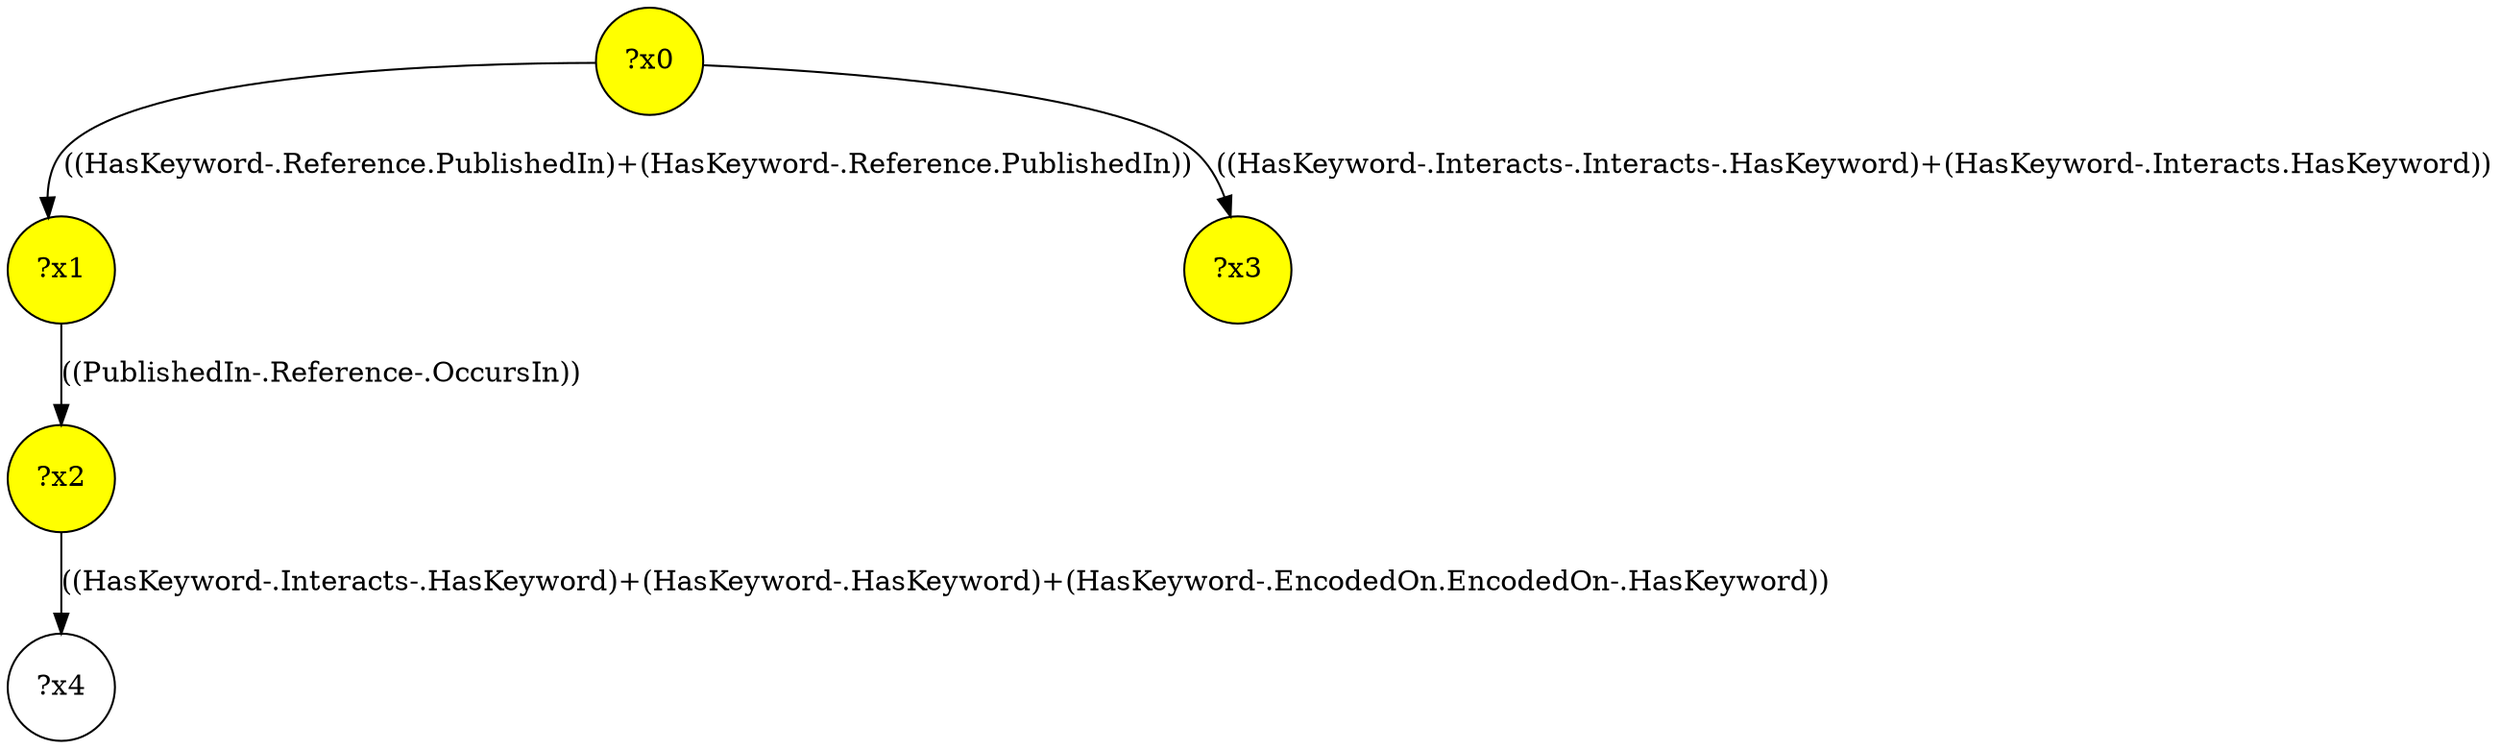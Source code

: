 digraph g {
	x1 [fillcolor="yellow", style="filled," shape=circle, label="?x1"];
	x0 [fillcolor="yellow", style="filled," shape=circle, label="?x0"];
	x2 [fillcolor="yellow", style="filled," shape=circle, label="?x2"];
	x3 [fillcolor="yellow", style="filled," shape=circle, label="?x3"];
	x0 -> x1 [label="((HasKeyword-.Reference.PublishedIn)+(HasKeyword-.Reference.PublishedIn))"];
	x1 -> x2 [label="((PublishedIn-.Reference-.OccursIn))"];
	x0 -> x3 [label="((HasKeyword-.Interacts-.Interacts-.HasKeyword)+(HasKeyword-.Interacts.HasKeyword))"];
	x4 [shape=circle, label="?x4"];
	x2 -> x4 [label="((HasKeyword-.Interacts-.HasKeyword)+(HasKeyword-.HasKeyword)+(HasKeyword-.EncodedOn.EncodedOn-.HasKeyword))"];
}
